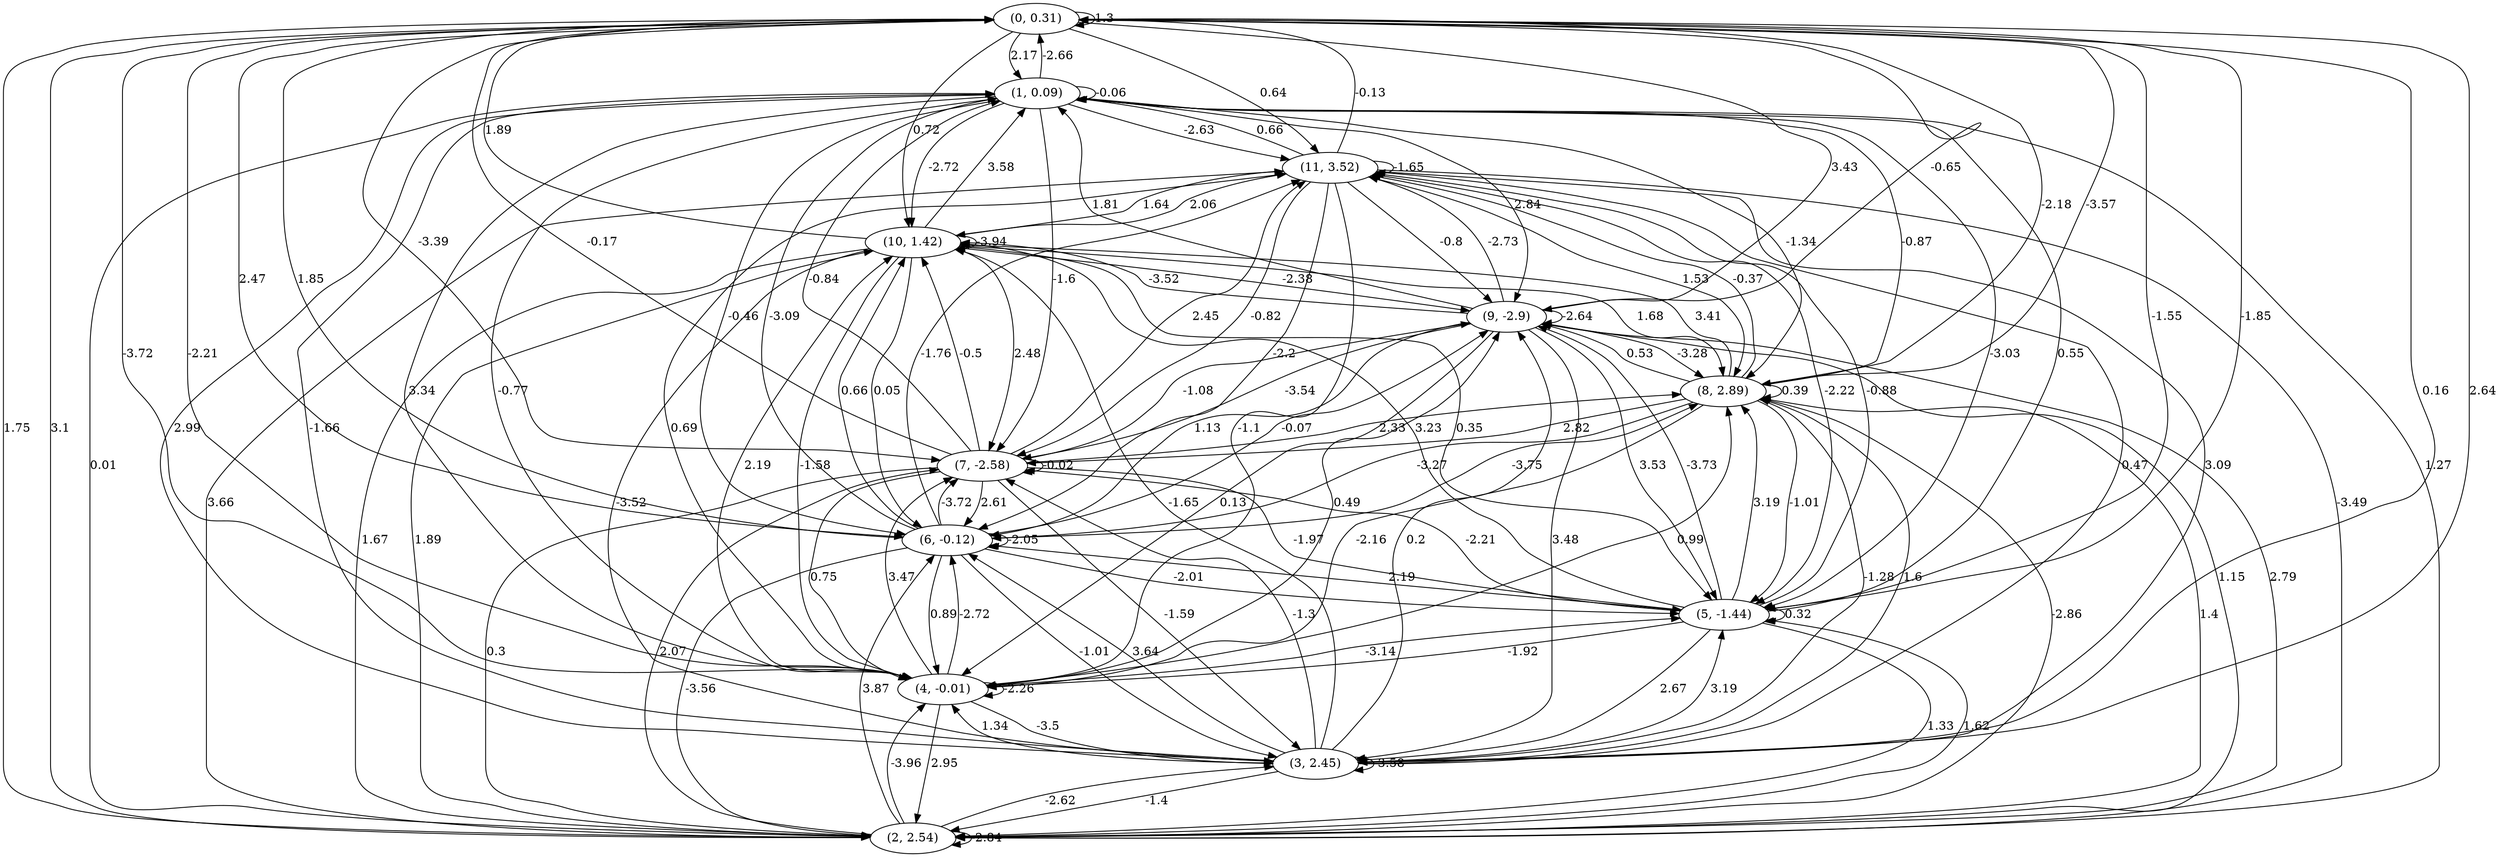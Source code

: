 digraph {
    0 [ label = "(0, 0.31)" ]
    1 [ label = "(1, 0.09)" ]
    2 [ label = "(2, 2.54)" ]
    3 [ label = "(3, 2.45)" ]
    4 [ label = "(4, -0.01)" ]
    5 [ label = "(5, -1.44)" ]
    6 [ label = "(6, -0.12)" ]
    7 [ label = "(7, -2.58)" ]
    8 [ label = "(8, 2.89)" ]
    9 [ label = "(9, -2.9)" ]
    10 [ label = "(10, 1.42)" ]
    11 [ label = "(11, 3.52)" ]
    0 -> 0 [ label = "1.3" ]
    1 -> 1 [ label = "-0.06" ]
    2 -> 2 [ label = "-2.84" ]
    3 -> 3 [ label = "-3.58" ]
    4 -> 4 [ label = "-2.26" ]
    5 -> 5 [ label = "0.32" ]
    6 -> 6 [ label = "-2.05" ]
    7 -> 7 [ label = "-0.02" ]
    8 -> 8 [ label = "0.39" ]
    9 -> 9 [ label = "-2.64" ]
    10 -> 10 [ label = "-3.94" ]
    11 -> 11 [ label = "-1.65" ]
    1 -> 0 [ label = "-2.66" ]
    2 -> 0 [ label = "3.1" ]
    3 -> 0 [ label = "2.64" ]
    4 -> 0 [ label = "-2.21" ]
    5 -> 0 [ label = "-1.85" ]
    6 -> 0 [ label = "1.85" ]
    7 -> 0 [ label = "-0.17" ]
    8 -> 0 [ label = "-3.57" ]
    9 -> 0 [ label = "-0.65" ]
    10 -> 0 [ label = "1.89" ]
    11 -> 0 [ label = "-0.13" ]
    0 -> 1 [ label = "2.17" ]
    2 -> 1 [ label = "0.01" ]
    3 -> 1 [ label = "-1.66" ]
    4 -> 1 [ label = "-0.77" ]
    5 -> 1 [ label = "0.55" ]
    6 -> 1 [ label = "-3.09" ]
    7 -> 1 [ label = "-0.84" ]
    8 -> 1 [ label = "-0.87" ]
    9 -> 1 [ label = "1.81" ]
    10 -> 1 [ label = "3.58" ]
    11 -> 1 [ label = "0.66" ]
    0 -> 2 [ label = "1.75" ]
    1 -> 2 [ label = "1.27" ]
    3 -> 2 [ label = "-1.4" ]
    4 -> 2 [ label = "2.95" ]
    5 -> 2 [ label = "1.33" ]
    6 -> 2 [ label = "-3.56" ]
    7 -> 2 [ label = "0.3" ]
    8 -> 2 [ label = "-2.86" ]
    9 -> 2 [ label = "1.15" ]
    10 -> 2 [ label = "1.67" ]
    11 -> 2 [ label = "-3.49" ]
    0 -> 3 [ label = "0.16" ]
    1 -> 3 [ label = "2.99" ]
    2 -> 3 [ label = "-2.62" ]
    4 -> 3 [ label = "-3.5" ]
    5 -> 3 [ label = "2.67" ]
    6 -> 3 [ label = "-1.01" ]
    7 -> 3 [ label = "-1.59" ]
    8 -> 3 [ label = "-1.28" ]
    9 -> 3 [ label = "3.48" ]
    10 -> 3 [ label = "-3.52" ]
    11 -> 3 [ label = "3.09" ]
    0 -> 4 [ label = "-3.72" ]
    1 -> 4 [ label = "3.34" ]
    2 -> 4 [ label = "-3.96" ]
    3 -> 4 [ label = "1.34" ]
    5 -> 4 [ label = "-1.92" ]
    6 -> 4 [ label = "0.89" ]
    7 -> 4 [ label = "0.75" ]
    8 -> 4 [ label = "-2.16" ]
    9 -> 4 [ label = "0.13" ]
    10 -> 4 [ label = "-1.58" ]
    11 -> 4 [ label = "-1.1" ]
    0 -> 5 [ label = "-1.55" ]
    1 -> 5 [ label = "-3.03" ]
    2 -> 5 [ label = "1.62" ]
    3 -> 5 [ label = "3.19" ]
    4 -> 5 [ label = "-3.14" ]
    6 -> 5 [ label = "-2.01" ]
    7 -> 5 [ label = "-1.97" ]
    8 -> 5 [ label = "-1.01" ]
    9 -> 5 [ label = "3.53" ]
    10 -> 5 [ label = "0.35" ]
    11 -> 5 [ label = "-2.22" ]
    0 -> 6 [ label = "2.47" ]
    1 -> 6 [ label = "-0.46" ]
    2 -> 6 [ label = "3.87" ]
    3 -> 6 [ label = "3.64" ]
    4 -> 6 [ label = "-2.72" ]
    5 -> 6 [ label = "2.19" ]
    7 -> 6 [ label = "2.61" ]
    8 -> 6 [ label = "-3.27" ]
    9 -> 6 [ label = "1.13" ]
    10 -> 6 [ label = "0.05" ]
    11 -> 6 [ label = "-2.2" ]
    0 -> 7 [ label = "-3.39" ]
    1 -> 7 [ label = "-1.6" ]
    2 -> 7 [ label = "2.07" ]
    3 -> 7 [ label = "-1.3" ]
    4 -> 7 [ label = "3.47" ]
    5 -> 7 [ label = "-2.21" ]
    6 -> 7 [ label = "-3.72" ]
    8 -> 7 [ label = "2.82" ]
    9 -> 7 [ label = "-3.54" ]
    10 -> 7 [ label = "2.48" ]
    11 -> 7 [ label = "-0.82" ]
    0 -> 8 [ label = "-2.18" ]
    1 -> 8 [ label = "-1.34" ]
    2 -> 8 [ label = "1.4" ]
    3 -> 8 [ label = "1.6" ]
    4 -> 8 [ label = "0.99" ]
    5 -> 8 [ label = "3.19" ]
    6 -> 8 [ label = "-3.75" ]
    7 -> 8 [ label = "2.33" ]
    9 -> 8 [ label = "-3.28" ]
    10 -> 8 [ label = "1.68" ]
    11 -> 8 [ label = "1.53" ]
    0 -> 9 [ label = "3.43" ]
    1 -> 9 [ label = "2.84" ]
    2 -> 9 [ label = "2.79" ]
    3 -> 9 [ label = "0.2" ]
    4 -> 9 [ label = "0.49" ]
    5 -> 9 [ label = "-3.73" ]
    6 -> 9 [ label = "-0.07" ]
    7 -> 9 [ label = "-1.08" ]
    8 -> 9 [ label = "0.53" ]
    10 -> 9 [ label = "-2.38" ]
    11 -> 9 [ label = "-0.8" ]
    0 -> 10 [ label = "0.72" ]
    1 -> 10 [ label = "-2.72" ]
    2 -> 10 [ label = "1.89" ]
    3 -> 10 [ label = "-1.65" ]
    4 -> 10 [ label = "2.19" ]
    5 -> 10 [ label = "3.23" ]
    6 -> 10 [ label = "0.66" ]
    7 -> 10 [ label = "-0.5" ]
    8 -> 10 [ label = "3.41" ]
    9 -> 10 [ label = "-3.52" ]
    11 -> 10 [ label = "1.64" ]
    0 -> 11 [ label = "0.64" ]
    1 -> 11 [ label = "-2.63" ]
    2 -> 11 [ label = "3.66" ]
    3 -> 11 [ label = "0.47" ]
    4 -> 11 [ label = "0.69" ]
    5 -> 11 [ label = "-0.88" ]
    6 -> 11 [ label = "-1.76" ]
    7 -> 11 [ label = "2.45" ]
    8 -> 11 [ label = "-0.37" ]
    9 -> 11 [ label = "-2.73" ]
    10 -> 11 [ label = "2.06" ]
}

